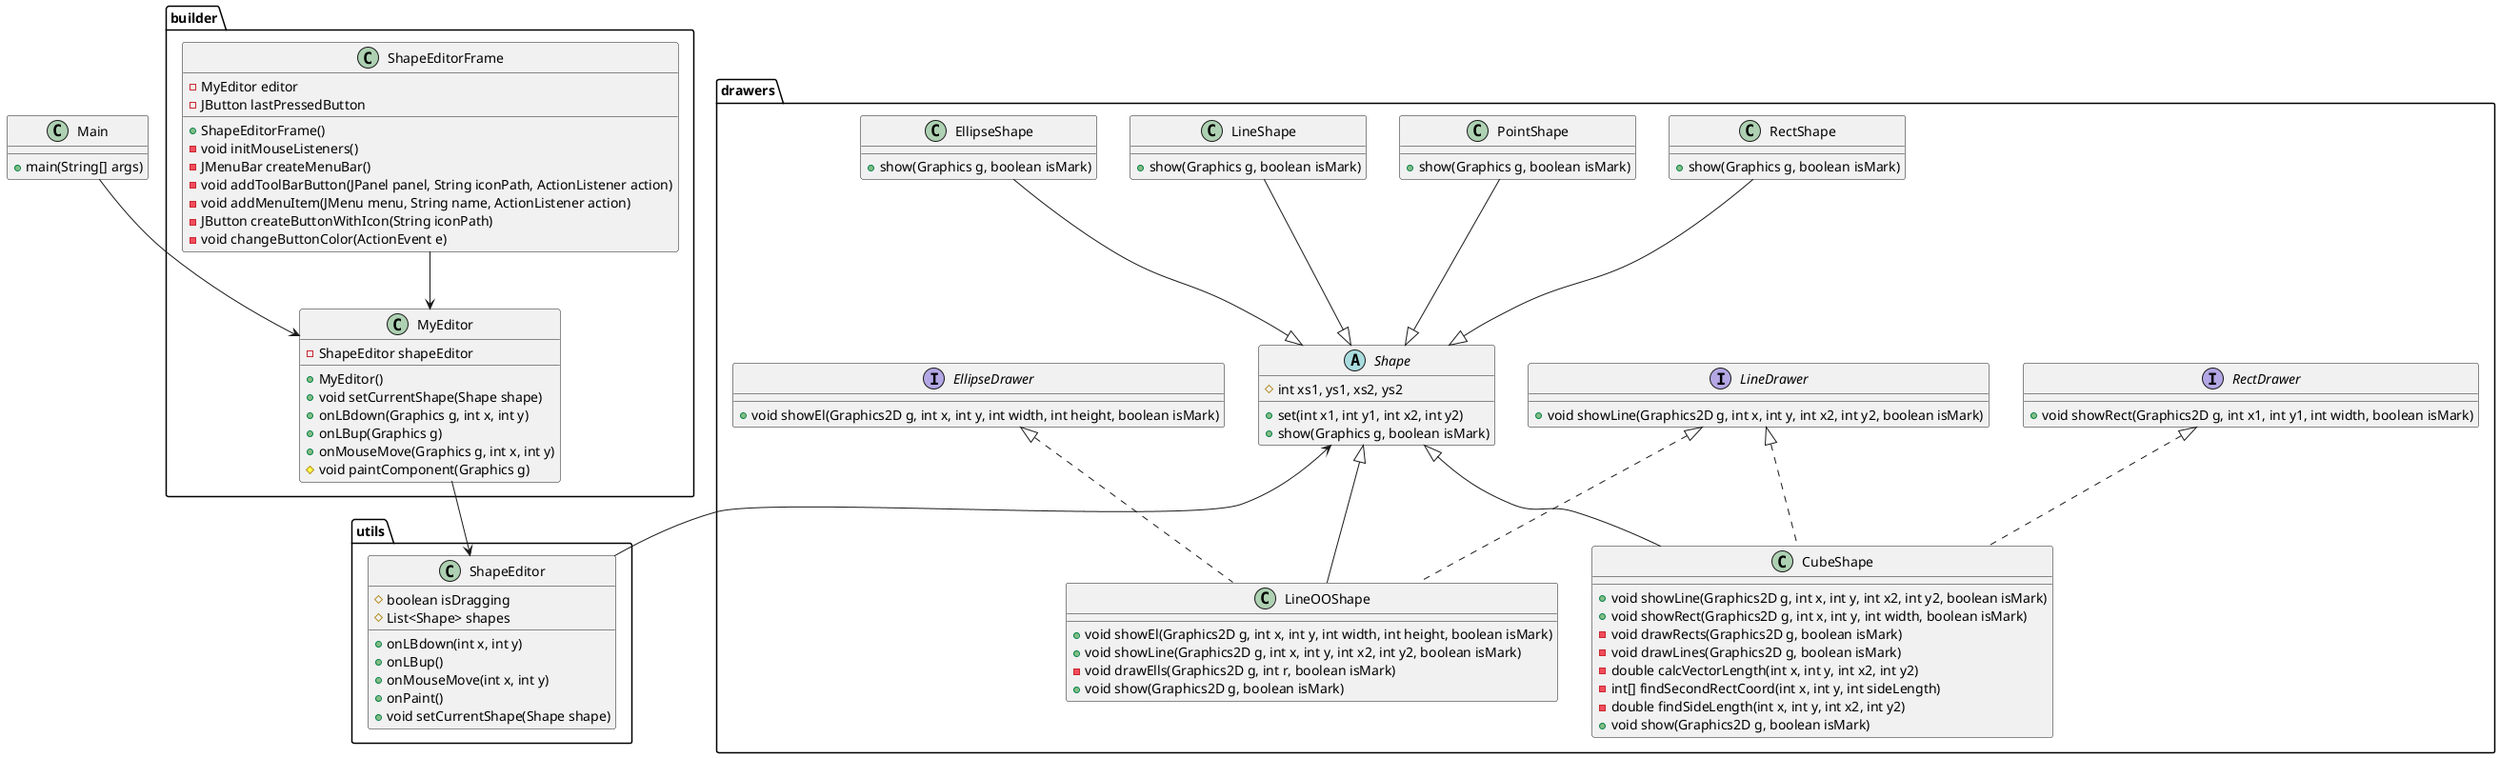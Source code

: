 @startuml

package utils {
    class ShapeEditor{
        #boolean isDragging
        #List<Shape> shapes
        +onLBdown(int x, int y)
        +onLBup()
        +onMouseMove(int x, int y)
        +onPaint()
        +void setCurrentShape(Shape shape)
    }
}

package builder {
    class ShapeEditorFrame {
        -MyEditor editor
        -JButton lastPressedButton
        +ShapeEditorFrame()
        -void initMouseListeners()
        -JMenuBar createMenuBar()
        -void addToolBarButton(JPanel panel, String iconPath, ActionListener action)
        -void addMenuItem(JMenu menu, String name, ActionListener action)
        -JButton createButtonWithIcon(String iconPath)
        -void changeButtonColor(ActionEvent e)
    }

    class MyEditor {
        -ShapeEditor shapeEditor
        +MyEditor()
        +void setCurrentShape(Shape shape)
        +onLBdown(Graphics g, int x, int y)
        +onLBup(Graphics g)
        +onMouseMove(Graphics g, int x, int y)
        #void paintComponent(Graphics g)
    }

}

package drawers {
    abstract class Shape {
        #int xs1, ys1, xs2, ys2
        +set(int x1, int y1, int x2, int y2)
        +show(Graphics g, boolean isMark)
    }

    Shape <|-u- EllipseShape
    Shape <|-u- LineShape
    Shape <|-u- PointShape
    Shape <|-u- RectShape

    class EllipseShape {
        +show(Graphics g, boolean isMark)
    }

    class LineShape {
        +show(Graphics g, boolean isMark)
    }

    class PointShape {
        +show(Graphics g, boolean isMark)
    }

    class RectShape {
        +show(Graphics g, boolean isMark)
    }

    class CubeShape extends Shape implements LineDrawer, RectDrawer {
        +void showLine(Graphics2D g, int x, int y, int x2, int y2, boolean isMark)
        +void showRect(Graphics2D g, int x, int y, int width, boolean isMark)
        -void drawRects(Graphics2D g, boolean isMark)
        -void drawLines(Graphics2D g, boolean isMark)
        -double calcVectorLength(int x, int y, int x2, int y2)
        -int[] findSecondRectCoord(int x, int y, int sideLength)
        -double findSideLength(int x, int y, int x2, int y2)
        +void show(Graphics2D g, boolean isMark)
    }

    interface EllipseDrawer {
        +void showEl(Graphics2D g, int x, int y, int width, int height, boolean isMark)
    }

    interface LineDrawer {
        +void showLine(Graphics2D g, int x, int y, int x2, int y2, boolean isMark)
    }

    class LineOOShape extends Shape implements EllipseDrawer, LineDrawer {
        +void showEl(Graphics2D g, int x, int y, int width, int height, boolean isMark)
        +void showLine(Graphics2D g, int x, int y, int x2, int y2, boolean isMark)
        -void drawElls(Graphics2D g, int r, boolean isMark)
        +void show(Graphics2D g, boolean isMark)
    }

    interface RectDrawer {
        +void showRect(Graphics2D g, int x1, int y1, int width, boolean isMark)
    }
}

class Main {
    +main(String[] args)
}

Main --> MyEditor
ShapeEditorFrame --> MyEditor
MyEditor --> ShapeEditor
Shape <-- ShapeEditor
@enduml